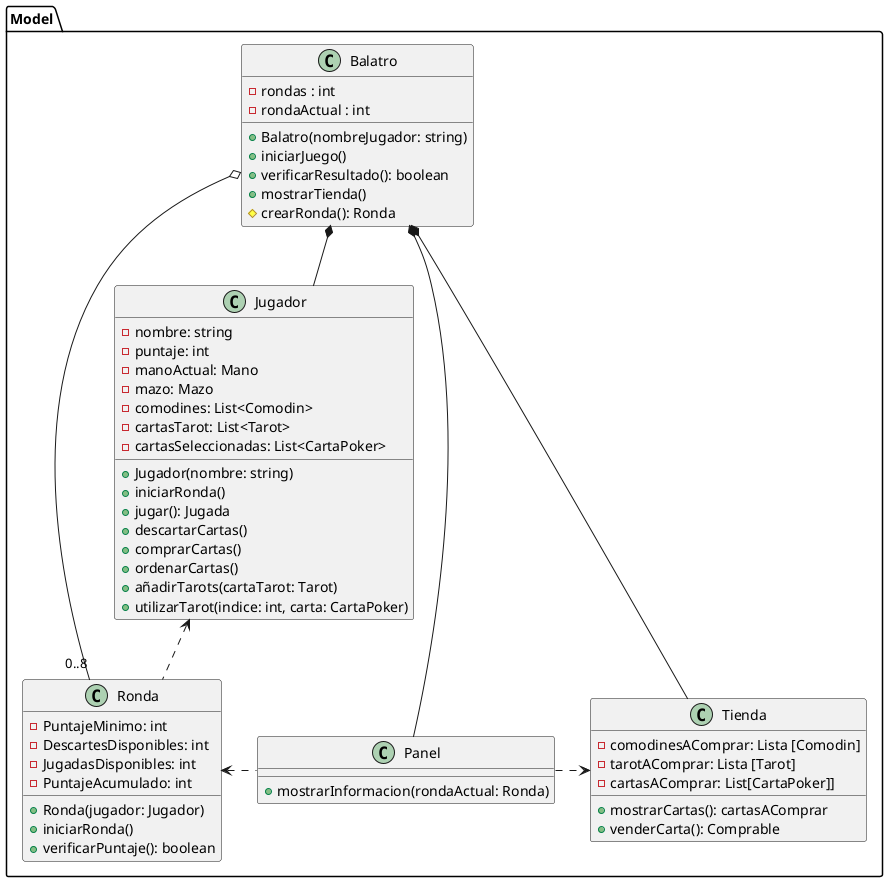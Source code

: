 @startuml

package Model {

class Balatro {
    - rondas : int
    - rondaActual : int
    + Balatro(nombreJugador: string)
    + iniciarJuego()
    + verificarResultado(): boolean
    + mostrarTienda()
    # crearRonda(): Ronda
}

class Jugador {
    - nombre: string
    - puntaje: int
    - manoActual: Mano
    - mazo: Mazo
    - comodines: List<Comodin>
    - cartasTarot: List<Tarot>
    - cartasSeleccionadas: List<CartaPoker>
    + Jugador(nombre: string)
    + iniciarRonda()
    + jugar(): Jugada
    + descartarCartas()
    + comprarCartas()
    + ordenarCartas()
    + añadirTarots(cartaTarot: Tarot)
    + utilizarTarot(indice: int, carta: CartaPoker)

}

class Tienda {
    - comodinesAComprar: Lista [Comodin]
    - tarotAComprar: Lista [Tarot]
    - cartasAComprar: List[CartaPoker]]
    + mostrarCartas(): cartasAComprar
    + venderCarta(): Comprable
}

class Ronda {
    - PuntajeMinimo: int
    - DescartesDisponibles: int
    - JugadasDisponibles: int
    - PuntajeAcumulado: int
    + Ronda(jugador: Jugador)
    + iniciarRonda()
    + verificarPuntaje(): boolean
}

class Panel {
    + mostrarInformacion(rondaActual: Ronda)
}

Balatro *-- Jugador
Balatro *-- Tienda
Balatro o-- "0..8" Ronda
Balatro *-- Panel
Ronda .up.> Jugador
Panel .left.> Ronda
Panel .right.> Tienda
}
@enduml